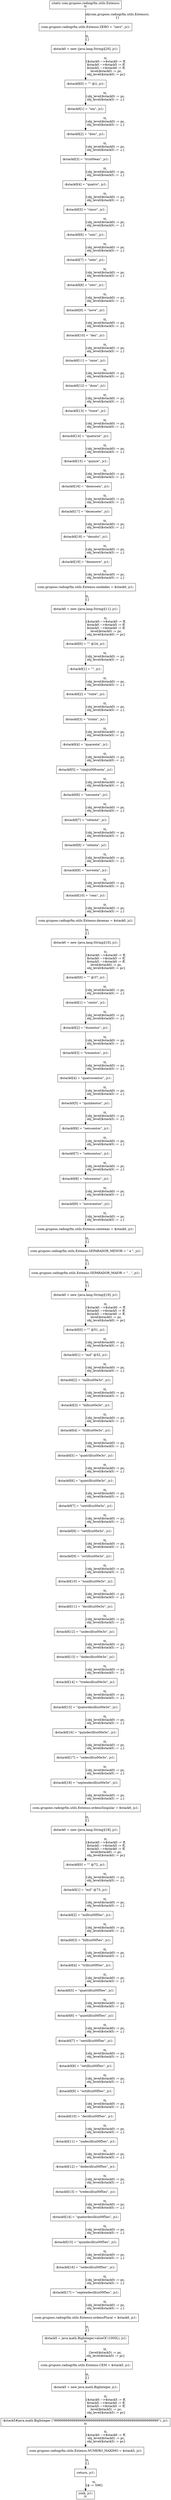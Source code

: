 digraph G {
  node [shape=box, ];
  "pc-1_js1" [label="〈static com.grupooc.radiogrfm.utils.Extenso〉\n\
tt", ];
  "pc0_js1" [label="〈com.grupooc.radiogrfm.utils.Extenso.ZERO = \"zero\", js1〉",
             ];
  "pc1_js1" [label="〈$stack0 = new (java.lang.String)[20], js1〉", ];
  "pc2_js1" [label="〈$stack0[0] = \"\" @2, js1〉", ];
  "pc3_js1" [label="〈$stack0[1] = \"um\", js1〉", ];
  "pc4_js1" [label="〈$stack0[2] = \"dois\", js1〉", ];
  "pc5_js1" [label="〈$stack0[3] = \"tr\\u00eas\", js1〉", ];
  "pc6_js1" [label="〈$stack0[4] = \"quatro\", js1〉", ];
  "pc7_js1" [label="〈$stack0[5] = \"cinco\", js1〉", ];
  "pc8_js1" [label="〈$stack0[6] = \"seis\", js1〉", ];
  "pc9_js1" [label="〈$stack0[7] = \"sete\", js1〉", ];
  "pc10_js1" [label="〈$stack0[8] = \"oito\", js1〉", ];
  "pc11_js1" [label="〈$stack0[9] = \"nove\", js1〉", ];
  "pc12_js1" [label="〈$stack0[10] = \"dez\", js1〉", ];
  "pc13_js1" [label="〈$stack0[11] = \"onze\", js1〉", ];
  "pc14_js1" [label="〈$stack0[12] = \"doze\", js1〉", ];
  "pc15_js1" [label="〈$stack0[13] = \"treze\", js1〉", ];
  "pc16_js1" [label="〈$stack0[14] = \"quatorze\", js1〉", ];
  "pc17_js1" [label="〈$stack0[15] = \"quinze\", js1〉", ];
  "pc18_js1" [label="〈$stack0[16] = \"dezesseis\", js1〉", ];
  "pc19_js1" [label="〈$stack0[17] = \"dezessete\", js1〉", ];
  "pc20_js1" [label="〈$stack0[18] = \"dezoito\", js1〉", ];
  "pc21_js1" [label="〈$stack0[19] = \"dezenove\", js1〉", ];
  "pc22_js1" [label="〈com.grupooc.radiogrfm.utils.Extenso.unidades = $stack0, js1〉",
              ];
  "pc23_js1" [label="〈$stack0 = new (java.lang.String)[11], js1〉", ];
  "pc24_js1" [label="〈$stack0[0] = \"\" @24, js1〉", ];
  "pc25_js1" [label="〈$stack0[1] = \"\", js1〉", ];
  "pc26_js1" [label="〈$stack0[2] = \"vinte\", js1〉", ];
  "pc27_js1" [label="〈$stack0[3] = \"trinta\", js1〉", ];
  "pc28_js1" [label="〈$stack0[4] = \"quarenta\", js1〉", ];
  "pc29_js1" [label="〈$stack0[5] = \"cinq\\u00fcenta\", js1〉", ];
  "pc30_js1" [label="〈$stack0[6] = \"sessenta\", js1〉", ];
  "pc31_js1" [label="〈$stack0[7] = \"setenta\", js1〉", ];
  "pc32_js1" [label="〈$stack0[8] = \"oitenta\", js1〉", ];
  "pc33_js1" [label="〈$stack0[9] = \"noventa\", js1〉", ];
  "pc34_js1" [label="〈$stack0[10] = \"cem\", js1〉", ];
  "pc35_js1" [label="〈com.grupooc.radiogrfm.utils.Extenso.dezenas = $stack0, js1〉",
              ];
  "pc36_js1" [label="〈$stack0 = new (java.lang.String)[10], js1〉", ];
  "pc37_js1" [label="〈$stack0[0] = \"\" @37, js1〉", ];
  "pc38_js1" [label="〈$stack0[1] = \"cento\", js1〉", ];
  "pc39_js1" [label="〈$stack0[2] = \"duzentos\", js1〉", ];
  "pc40_js1" [label="〈$stack0[3] = \"trezentos\", js1〉", ];
  "pc41_js1" [label="〈$stack0[4] = \"quatrocentos\", js1〉", ];
  "pc42_js1" [label="〈$stack0[5] = \"quinhentos\", js1〉", ];
  "pc43_js1" [label="〈$stack0[6] = \"seiscentos\", js1〉", ];
  "pc44_js1" [label="〈$stack0[7] = \"setecentos\", js1〉", ];
  "pc45_js1" [label="〈$stack0[8] = \"oitocentos\", js1〉", ];
  "pc46_js1" [label="〈$stack0[9] = \"novecentos\", js1〉", ];
  "pc47_js1" [label="〈com.grupooc.radiogrfm.utils.Extenso.centenas = $stack0, js1〉",
              ];
  "pc48_js1" [label="〈com.grupooc.radiogrfm.utils.Extenso.SEPARADOR_MENOR = \" e \", js1〉",
              ];
  "pc49_js1" [label="〈com.grupooc.radiogrfm.utils.Extenso.SEPARADOR_MAIOR = \" , \", js1〉",
              ];
  "pc50_js1" [label="〈$stack0 = new (java.lang.String)[19], js1〉", ];
  "pc51_js1" [label="〈$stack0[0] = \"\" @51, js1〉", ];
  "pc52_js1" [label="〈$stack0[1] = \"mil\" @52, js1〉", ];
  "pc53_js1" [label="〈$stack0[2] = \"milh\\u00e3o\", js1〉", ];
  "pc54_js1" [label="〈$stack0[3] = \"bilh\\u00e3o\", js1〉", ];
  "pc55_js1" [label="〈$stack0[4] = \"trilh\\u00e3o\", js1〉", ];
  "pc56_js1" [label="〈$stack0[5] = \"quatrilh\\u00e3o\", js1〉", ];
  "pc57_js1" [label="〈$stack0[6] = \"quintilh\\u00e3o\", js1〉", ];
  "pc58_js1" [label="〈$stack0[7] = \"sextilh\\u00e3o\", js1〉", ];
  "pc59_js1" [label="〈$stack0[8] = \"setilh\\u00e3o\", js1〉", ];
  "pc60_js1" [label="〈$stack0[9] = \"octilh\\u00e3o\", js1〉", ];
  "pc61_js1" [label="〈$stack0[10] = \"nonilh\\u00e3o\", js1〉", ];
  "pc62_js1" [label="〈$stack0[11] = \"decilh\\u00e3o\", js1〉", ];
  "pc63_js1" [label="〈$stack0[12] = \"undecilh\\u00e3o\", js1〉", ];
  "pc64_js1" [label="〈$stack0[13] = \"dodecilh\\u00e3o\", js1〉", ];
  "pc65_js1" [label="〈$stack0[14] = \"tredecilh\\u00e3o\", js1〉", ];
  "pc66_js1" [label="〈$stack0[15] = \"quatordecilh\\u00e3o\", js1〉", ];
  "pc67_js1" [label="〈$stack0[16] = \"quindecilh\\u00e3o\", js1〉", ];
  "pc68_js1" [label="〈$stack0[17] = \"sedecilh\\u00e3o\", js1〉", ];
  "pc69_js1" [label="〈$stack0[18] = \"septendecilh\\u00e3o\", js1〉", ];
  "pc70_js1" [label="〈com.grupooc.radiogrfm.utils.Extenso.ordensSingular = $stack0, js1〉",
              ];
  "pc71_js1" [label="〈$stack0 = new (java.lang.String)[18], js1〉", ];
  "pc72_js1" [label="〈$stack0[0] = \"\" @72, js1〉", ];
  "pc73_js1" [label="〈$stack0[1] = \"mil\" @73, js1〉", ];
  "pc74_js1" [label="〈$stack0[2] = \"milh\\u00f5es\", js1〉", ];
  "pc75_js1" [label="〈$stack0[3] = \"bilh\\u00f5es\", js1〉", ];
  "pc76_js1" [label="〈$stack0[4] = \"trilh\\u00f5es\", js1〉", ];
  "pc77_js1" [label="〈$stack0[5] = \"quatrilh\\u00f5es\", js1〉", ];
  "pc78_js1" [label="〈$stack0[6] = \"quintilh\\u00f5es\", js1〉", ];
  "pc79_js1" [label="〈$stack0[7] = \"sextilh\\u00f5es\", js1〉", ];
  "pc80_js1" [label="〈$stack0[8] = \"setilh\\u00f5es\", js1〉", ];
  "pc81_js1" [label="〈$stack0[9] = \"octilh\\u00f5es\", js1〉", ];
  "pc82_js1" [label="〈$stack0[10] = \"decilh\\u00f5es\", js1〉", ];
  "pc83_js1" [label="〈$stack0[11] = \"undecilh\\u00f5es\", js1〉", ];
  "pc84_js1" [label="〈$stack0[12] = \"dodecilh\\u00f5es\", js1〉", ];
  "pc85_js1" [label="〈$stack0[13] = \"tredecilh\\u00f5es\", js1〉", ];
  "pc86_js1" [label="〈$stack0[14] = \"quatordecilh\\u00f5es\", js1〉", ];
  "pc87_js1" [label="〈$stack0[15] = \"quindecilh\\u00f5es\", js1〉", ];
  "pc88_js1" [label="〈$stack0[16] = \"sedecilh\\u00f5es\", js1〉", ];
  "pc89_js1" [label="〈$stack0[17] = \"septendecilh\\u00f5es\", js1〉", ];
  "pc90_js1" [label="〈com.grupooc.radiogrfm.utils.Extenso.ordensPlural = $stack0, js1〉",
              ];
  "pc91_js1" [label="〈$stack5 = java.math.BigInteger.valueOf (1000L), js1〉\n\
tt",
              ];
  "pc92_js1" [label="〈com.grupooc.radiogrfm.utils.Extenso.CEM = $stack5, js1〉",
              ];
  "pc93_js1" [label="〈$stack5 = new java.math.BigInteger, js1〉", ];
  "pc94_js1" [label="〈$stack5#java.math.BigInteger (\"999999999999999999999999999999999999999999999999999999\"), js1〉\n\
tt",
              ];
  "pc95_js1" [label="〈com.grupooc.radiogrfm.utils.Extenso.NUMERO_MAXIMO = $stack5, js1〉",
              ];
  "pc96_js1" [label="〈return, js1〉", ];
  "pc97_js1" [label="〈sink, js1〉\n\
tt", ];
  
  
  "pc-1_js1" -> "pc0_js1" [label="ok(com.grupooc.radiogrfm.utils.Extenso),\n\
{}",
                           ];
  "pc0_js1" -> "pc1_js1" [label="tt,\n\
{}", ];
  "pc1_js1" -> "pc2_js1" [label="tt,\n\
{$stack0.~>$stack0 := ff,\n\
 $stack0.~>$stack5 := ff,\n\
 $stack5.~>$stack0 := ff,\n\
 level($stack0) := pc,\n\
 obj_level($stack0) := pc}",
                          ];
  "pc2_js1" -> "pc3_js1" [label="tt,\n\
{obj_level($stack0) := pc,\n\
 obj_level($stack5) := ⊥}",
                          ];
  "pc3_js1" -> "pc4_js1" [label="tt,\n\
{obj_level($stack0) := pc,\n\
 obj_level($stack5) := ⊥}",
                          ];
  "pc4_js1" -> "pc5_js1" [label="tt,\n\
{obj_level($stack0) := pc,\n\
 obj_level($stack5) := ⊥}",
                          ];
  "pc5_js1" -> "pc6_js1" [label="tt,\n\
{obj_level($stack0) := pc,\n\
 obj_level($stack5) := ⊥}",
                          ];
  "pc6_js1" -> "pc7_js1" [label="tt,\n\
{obj_level($stack0) := pc,\n\
 obj_level($stack5) := ⊥}",
                          ];
  "pc7_js1" -> "pc8_js1" [label="tt,\n\
{obj_level($stack0) := pc,\n\
 obj_level($stack5) := ⊥}",
                          ];
  "pc8_js1" -> "pc9_js1" [label="tt,\n\
{obj_level($stack0) := pc,\n\
 obj_level($stack5) := ⊥}",
                          ];
  "pc9_js1" -> "pc10_js1" [label="tt,\n\
{obj_level($stack0) := pc,\n\
 obj_level($stack5) := ⊥}",
                           ];
  "pc10_js1" -> "pc11_js1" [label="tt,\n\
{obj_level($stack0) := pc,\n\
 obj_level($stack5) := ⊥}",
                            ];
  "pc11_js1" -> "pc12_js1" [label="tt,\n\
{obj_level($stack0) := pc,\n\
 obj_level($stack5) := ⊥}",
                            ];
  "pc12_js1" -> "pc13_js1" [label="tt,\n\
{obj_level($stack0) := pc,\n\
 obj_level($stack5) := ⊥}",
                            ];
  "pc13_js1" -> "pc14_js1" [label="tt,\n\
{obj_level($stack0) := pc,\n\
 obj_level($stack5) := ⊥}",
                            ];
  "pc14_js1" -> "pc15_js1" [label="tt,\n\
{obj_level($stack0) := pc,\n\
 obj_level($stack5) := ⊥}",
                            ];
  "pc15_js1" -> "pc16_js1" [label="tt,\n\
{obj_level($stack0) := pc,\n\
 obj_level($stack5) := ⊥}",
                            ];
  "pc16_js1" -> "pc17_js1" [label="tt,\n\
{obj_level($stack0) := pc,\n\
 obj_level($stack5) := ⊥}",
                            ];
  "pc17_js1" -> "pc18_js1" [label="tt,\n\
{obj_level($stack0) := pc,\n\
 obj_level($stack5) := ⊥}",
                            ];
  "pc18_js1" -> "pc19_js1" [label="tt,\n\
{obj_level($stack0) := pc,\n\
 obj_level($stack5) := ⊥}",
                            ];
  "pc19_js1" -> "pc20_js1" [label="tt,\n\
{obj_level($stack0) := pc,\n\
 obj_level($stack5) := ⊥}",
                            ];
  "pc20_js1" -> "pc21_js1" [label="tt,\n\
{obj_level($stack0) := pc,\n\
 obj_level($stack5) := ⊥}",
                            ];
  "pc21_js1" -> "pc22_js1" [label="tt,\n\
{obj_level($stack0) := pc,\n\
 obj_level($stack5) := ⊥}",
                            ];
  "pc22_js1" -> "pc23_js1" [label="tt,\n\
{}", ];
  "pc23_js1" -> "pc24_js1" [label="tt,\n\
{$stack0.~>$stack0 := ff,\n\
 $stack0.~>$stack5 := ff,\n\
 $stack5.~>$stack0 := ff,\n\
 level($stack0) := pc,\n\
 obj_level($stack0) := pc}",
                            ];
  "pc24_js1" -> "pc25_js1" [label="tt,\n\
{obj_level($stack0) := pc,\n\
 obj_level($stack5) := ⊥}",
                            ];
  "pc25_js1" -> "pc26_js1" [label="tt,\n\
{obj_level($stack0) := pc,\n\
 obj_level($stack5) := ⊥}",
                            ];
  "pc26_js1" -> "pc27_js1" [label="tt,\n\
{obj_level($stack0) := pc,\n\
 obj_level($stack5) := ⊥}",
                            ];
  "pc27_js1" -> "pc28_js1" [label="tt,\n\
{obj_level($stack0) := pc,\n\
 obj_level($stack5) := ⊥}",
                            ];
  "pc28_js1" -> "pc29_js1" [label="tt,\n\
{obj_level($stack0) := pc,\n\
 obj_level($stack5) := ⊥}",
                            ];
  "pc29_js1" -> "pc30_js1" [label="tt,\n\
{obj_level($stack0) := pc,\n\
 obj_level($stack5) := ⊥}",
                            ];
  "pc30_js1" -> "pc31_js1" [label="tt,\n\
{obj_level($stack0) := pc,\n\
 obj_level($stack5) := ⊥}",
                            ];
  "pc31_js1" -> "pc32_js1" [label="tt,\n\
{obj_level($stack0) := pc,\n\
 obj_level($stack5) := ⊥}",
                            ];
  "pc32_js1" -> "pc33_js1" [label="tt,\n\
{obj_level($stack0) := pc,\n\
 obj_level($stack5) := ⊥}",
                            ];
  "pc33_js1" -> "pc34_js1" [label="tt,\n\
{obj_level($stack0) := pc,\n\
 obj_level($stack5) := ⊥}",
                            ];
  "pc34_js1" -> "pc35_js1" [label="tt,\n\
{obj_level($stack0) := pc,\n\
 obj_level($stack5) := ⊥}",
                            ];
  "pc35_js1" -> "pc36_js1" [label="tt,\n\
{}", ];
  "pc36_js1" -> "pc37_js1" [label="tt,\n\
{$stack0.~>$stack0 := ff,\n\
 $stack0.~>$stack5 := ff,\n\
 $stack5.~>$stack0 := ff,\n\
 level($stack0) := pc,\n\
 obj_level($stack0) := pc}",
                            ];
  "pc37_js1" -> "pc38_js1" [label="tt,\n\
{obj_level($stack0) := pc,\n\
 obj_level($stack5) := ⊥}",
                            ];
  "pc38_js1" -> "pc39_js1" [label="tt,\n\
{obj_level($stack0) := pc,\n\
 obj_level($stack5) := ⊥}",
                            ];
  "pc39_js1" -> "pc40_js1" [label="tt,\n\
{obj_level($stack0) := pc,\n\
 obj_level($stack5) := ⊥}",
                            ];
  "pc40_js1" -> "pc41_js1" [label="tt,\n\
{obj_level($stack0) := pc,\n\
 obj_level($stack5) := ⊥}",
                            ];
  "pc41_js1" -> "pc42_js1" [label="tt,\n\
{obj_level($stack0) := pc,\n\
 obj_level($stack5) := ⊥}",
                            ];
  "pc42_js1" -> "pc43_js1" [label="tt,\n\
{obj_level($stack0) := pc,\n\
 obj_level($stack5) := ⊥}",
                            ];
  "pc43_js1" -> "pc44_js1" [label="tt,\n\
{obj_level($stack0) := pc,\n\
 obj_level($stack5) := ⊥}",
                            ];
  "pc44_js1" -> "pc45_js1" [label="tt,\n\
{obj_level($stack0) := pc,\n\
 obj_level($stack5) := ⊥}",
                            ];
  "pc45_js1" -> "pc46_js1" [label="tt,\n\
{obj_level($stack0) := pc,\n\
 obj_level($stack5) := ⊥}",
                            ];
  "pc46_js1" -> "pc47_js1" [label="tt,\n\
{obj_level($stack0) := pc,\n\
 obj_level($stack5) := ⊥}",
                            ];
  "pc47_js1" -> "pc48_js1" [label="tt,\n\
{}", ];
  "pc48_js1" -> "pc49_js1" [label="tt,\n\
{}", ];
  "pc49_js1" -> "pc50_js1" [label="tt,\n\
{}", ];
  "pc50_js1" -> "pc51_js1" [label="tt,\n\
{$stack0.~>$stack0 := ff,\n\
 $stack0.~>$stack5 := ff,\n\
 $stack5.~>$stack0 := ff,\n\
 level($stack0) := pc,\n\
 obj_level($stack0) := pc}",
                            ];
  "pc51_js1" -> "pc52_js1" [label="tt,\n\
{obj_level($stack0) := pc,\n\
 obj_level($stack5) := ⊥}",
                            ];
  "pc52_js1" -> "pc53_js1" [label="tt,\n\
{obj_level($stack0) := pc,\n\
 obj_level($stack5) := ⊥}",
                            ];
  "pc53_js1" -> "pc54_js1" [label="tt,\n\
{obj_level($stack0) := pc,\n\
 obj_level($stack5) := ⊥}",
                            ];
  "pc54_js1" -> "pc55_js1" [label="tt,\n\
{obj_level($stack0) := pc,\n\
 obj_level($stack5) := ⊥}",
                            ];
  "pc55_js1" -> "pc56_js1" [label="tt,\n\
{obj_level($stack0) := pc,\n\
 obj_level($stack5) := ⊥}",
                            ];
  "pc56_js1" -> "pc57_js1" [label="tt,\n\
{obj_level($stack0) := pc,\n\
 obj_level($stack5) := ⊥}",
                            ];
  "pc57_js1" -> "pc58_js1" [label="tt,\n\
{obj_level($stack0) := pc,\n\
 obj_level($stack5) := ⊥}",
                            ];
  "pc58_js1" -> "pc59_js1" [label="tt,\n\
{obj_level($stack0) := pc,\n\
 obj_level($stack5) := ⊥}",
                            ];
  "pc59_js1" -> "pc60_js1" [label="tt,\n\
{obj_level($stack0) := pc,\n\
 obj_level($stack5) := ⊥}",
                            ];
  "pc60_js1" -> "pc61_js1" [label="tt,\n\
{obj_level($stack0) := pc,\n\
 obj_level($stack5) := ⊥}",
                            ];
  "pc61_js1" -> "pc62_js1" [label="tt,\n\
{obj_level($stack0) := pc,\n\
 obj_level($stack5) := ⊥}",
                            ];
  "pc62_js1" -> "pc63_js1" [label="tt,\n\
{obj_level($stack0) := pc,\n\
 obj_level($stack5) := ⊥}",
                            ];
  "pc63_js1" -> "pc64_js1" [label="tt,\n\
{obj_level($stack0) := pc,\n\
 obj_level($stack5) := ⊥}",
                            ];
  "pc64_js1" -> "pc65_js1" [label="tt,\n\
{obj_level($stack0) := pc,\n\
 obj_level($stack5) := ⊥}",
                            ];
  "pc65_js1" -> "pc66_js1" [label="tt,\n\
{obj_level($stack0) := pc,\n\
 obj_level($stack5) := ⊥}",
                            ];
  "pc66_js1" -> "pc67_js1" [label="tt,\n\
{obj_level($stack0) := pc,\n\
 obj_level($stack5) := ⊥}",
                            ];
  "pc67_js1" -> "pc68_js1" [label="tt,\n\
{obj_level($stack0) := pc,\n\
 obj_level($stack5) := ⊥}",
                            ];
  "pc68_js1" -> "pc69_js1" [label="tt,\n\
{obj_level($stack0) := pc,\n\
 obj_level($stack5) := ⊥}",
                            ];
  "pc69_js1" -> "pc70_js1" [label="tt,\n\
{obj_level($stack0) := pc,\n\
 obj_level($stack5) := ⊥}",
                            ];
  "pc70_js1" -> "pc71_js1" [label="tt,\n\
{}", ];
  "pc71_js1" -> "pc72_js1" [label="tt,\n\
{$stack0.~>$stack0 := ff,\n\
 $stack0.~>$stack5 := ff,\n\
 $stack5.~>$stack0 := ff,\n\
 level($stack0) := pc,\n\
 obj_level($stack0) := pc}",
                            ];
  "pc72_js1" -> "pc73_js1" [label="tt,\n\
{obj_level($stack0) := pc,\n\
 obj_level($stack5) := ⊥}",
                            ];
  "pc73_js1" -> "pc74_js1" [label="tt,\n\
{obj_level($stack0) := pc,\n\
 obj_level($stack5) := ⊥}",
                            ];
  "pc74_js1" -> "pc75_js1" [label="tt,\n\
{obj_level($stack0) := pc,\n\
 obj_level($stack5) := ⊥}",
                            ];
  "pc75_js1" -> "pc76_js1" [label="tt,\n\
{obj_level($stack0) := pc,\n\
 obj_level($stack5) := ⊥}",
                            ];
  "pc76_js1" -> "pc77_js1" [label="tt,\n\
{obj_level($stack0) := pc,\n\
 obj_level($stack5) := ⊥}",
                            ];
  "pc77_js1" -> "pc78_js1" [label="tt,\n\
{obj_level($stack0) := pc,\n\
 obj_level($stack5) := ⊥}",
                            ];
  "pc78_js1" -> "pc79_js1" [label="tt,\n\
{obj_level($stack0) := pc,\n\
 obj_level($stack5) := ⊥}",
                            ];
  "pc79_js1" -> "pc80_js1" [label="tt,\n\
{obj_level($stack0) := pc,\n\
 obj_level($stack5) := ⊥}",
                            ];
  "pc80_js1" -> "pc81_js1" [label="tt,\n\
{obj_level($stack0) := pc,\n\
 obj_level($stack5) := ⊥}",
                            ];
  "pc81_js1" -> "pc82_js1" [label="tt,\n\
{obj_level($stack0) := pc,\n\
 obj_level($stack5) := ⊥}",
                            ];
  "pc82_js1" -> "pc83_js1" [label="tt,\n\
{obj_level($stack0) := pc,\n\
 obj_level($stack5) := ⊥}",
                            ];
  "pc83_js1" -> "pc84_js1" [label="tt,\n\
{obj_level($stack0) := pc,\n\
 obj_level($stack5) := ⊥}",
                            ];
  "pc84_js1" -> "pc85_js1" [label="tt,\n\
{obj_level($stack0) := pc,\n\
 obj_level($stack5) := ⊥}",
                            ];
  "pc85_js1" -> "pc86_js1" [label="tt,\n\
{obj_level($stack0) := pc,\n\
 obj_level($stack5) := ⊥}",
                            ];
  "pc86_js1" -> "pc87_js1" [label="tt,\n\
{obj_level($stack0) := pc,\n\
 obj_level($stack5) := ⊥}",
                            ];
  "pc87_js1" -> "pc88_js1" [label="tt,\n\
{obj_level($stack0) := pc,\n\
 obj_level($stack5) := ⊥}",
                            ];
  "pc88_js1" -> "pc89_js1" [label="tt,\n\
{obj_level($stack0) := pc,\n\
 obj_level($stack5) := ⊥}",
                            ];
  "pc89_js1" -> "pc90_js1" [label="tt,\n\
{obj_level($stack0) := pc,\n\
 obj_level($stack5) := ⊥}",
                            ];
  "pc90_js1" -> "pc91_js1" [label="tt,\n\
{}", ];
  "pc91_js1" -> "pc92_js1" [label="tt,\n\
{level($stack5) := pc,\n\
 obj_level($stack5) := pc}",
                            ];
  "pc92_js1" -> "pc93_js1" [label="tt,\n\
{}", ];
  "pc93_js1" -> "pc94_js1" [label="tt,\n\
{$stack0.~>$stack5 := ff,\n\
 $stack5.~>$stack0 := ff,\n\
 $stack5.~>$stack5 := ff,\n\
 level($stack5) := pc,\n\
 obj_level($stack5) := pc}",
                            ];
  "pc94_js1" -> "pc95_js1" [label="tt,\n\
{$stack0.~>$stack0 := ff,\n\
 obj_level($stack0) := pc,\n\
 obj_level($stack5) := pc}",
                            ];
  "pc95_js1" -> "pc96_js1" [label="tt,\n\
{}", ];
  "pc96_js1" -> "pc97_js1" [label="tt,\n\
{ϕ := S96}", ];
  
  }
